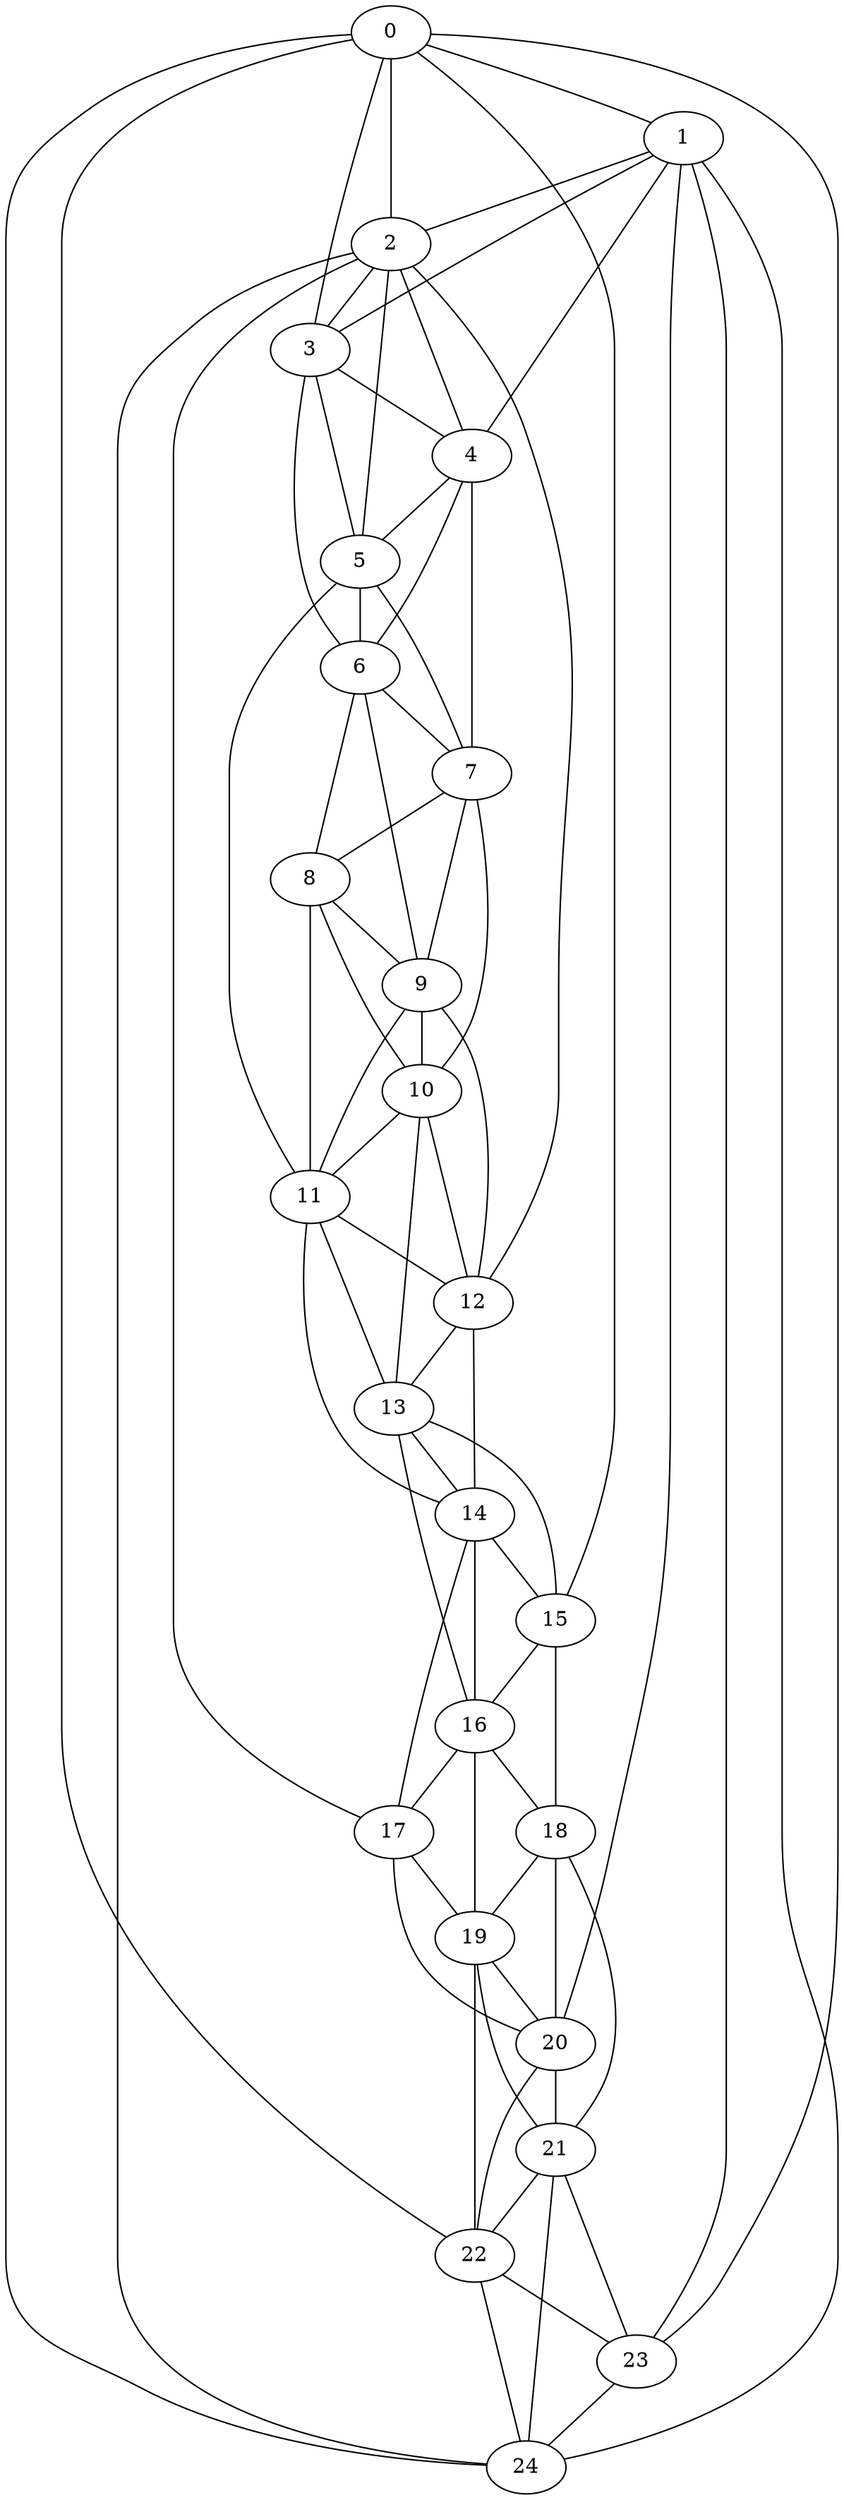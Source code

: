 strict graph "watts_strogatz_graph(25,6,0.1)" {
0;
1;
2;
3;
4;
5;
6;
7;
8;
9;
10;
11;
12;
13;
14;
15;
16;
17;
18;
19;
20;
21;
22;
23;
24;
0 -- 1  [is_available=True, prob="1.0"];
0 -- 2  [is_available=True, prob="0.393384007361"];
0 -- 3  [is_available=True, prob="0.164272070375"];
0 -- 15  [is_available=True, prob="0.289082667397"];
0 -- 22  [is_available=True, prob="0.950824166975"];
0 -- 23  [is_available=True, prob="0.370887775467"];
0 -- 24  [is_available=True, prob="0.521787971267"];
1 -- 2  [is_available=True, prob="0.105553739819"];
1 -- 3  [is_available=True, prob="0.576731754861"];
1 -- 4  [is_available=True, prob="0.340096686473"];
1 -- 20  [is_available=True, prob="0.824906532684"];
1 -- 23  [is_available=True, prob="0.987881039214"];
1 -- 24  [is_available=True, prob="1.0"];
2 -- 3  [is_available=True, prob="1.0"];
2 -- 4  [is_available=True, prob="0.730080425598"];
2 -- 5  [is_available=True, prob="0.911598070902"];
2 -- 12  [is_available=True, prob="0.00349480620091"];
2 -- 17  [is_available=True, prob="0.235115321504"];
2 -- 24  [is_available=True, prob="0.729466562258"];
3 -- 4  [is_available=True, prob="0.231826346243"];
3 -- 5  [is_available=True, prob="0.919234580297"];
3 -- 6  [is_available=True, prob="0.767385603323"];
4 -- 5  [is_available=True, prob="1.0"];
4 -- 6  [is_available=True, prob="1.0"];
4 -- 7  [is_available=True, prob="0.765735040912"];
5 -- 6  [is_available=True, prob="0.93186842392"];
5 -- 7  [is_available=True, prob="0.866781087098"];
5 -- 11  [is_available=True, prob="0.285646406656"];
6 -- 7  [is_available=True, prob="0.110020333152"];
6 -- 8  [is_available=True, prob="0.668319031643"];
6 -- 9  [is_available=True, prob="0.500044691623"];
7 -- 8  [is_available=True, prob="0.534551879033"];
7 -- 9  [is_available=True, prob="0.031230100479"];
7 -- 10  [is_available=True, prob="0.370860616919"];
8 -- 9  [is_available=True, prob="1.0"];
8 -- 10  [is_available=True, prob="0.22252808042"];
8 -- 11  [is_available=True, prob="0.58747902583"];
9 -- 10  [is_available=True, prob="0.266396734308"];
9 -- 11  [is_available=True, prob="0.073627606171"];
9 -- 12  [is_available=True, prob="0.129863191594"];
10 -- 11  [is_available=True, prob="1.0"];
10 -- 12  [is_available=True, prob="0.305310281202"];
10 -- 13  [is_available=True, prob="1.0"];
11 -- 12  [is_available=True, prob="0.346410120313"];
11 -- 13  [is_available=True, prob="0.89949459447"];
11 -- 14  [is_available=True, prob="0.749799115535"];
12 -- 13  [is_available=True, prob="1.0"];
12 -- 14  [is_available=True, prob="1.0"];
13 -- 14  [is_available=True, prob="0.0231330540369"];
13 -- 15  [is_available=True, prob="0.723126586517"];
13 -- 16  [is_available=True, prob="1.0"];
14 -- 15  [is_available=True, prob="0.485640639271"];
14 -- 16  [is_available=True, prob="0.992053356257"];
14 -- 17  [is_available=True, prob="0.127679164842"];
15 -- 16  [is_available=True, prob="1.0"];
15 -- 18  [is_available=True, prob="0.573438190185"];
16 -- 17  [is_available=True, prob="0.0261133867001"];
16 -- 18  [is_available=True, prob="1.0"];
16 -- 19  [is_available=True, prob="0.781974047728"];
17 -- 19  [is_available=True, prob="1.0"];
17 -- 20  [is_available=True, prob="0.56825761098"];
18 -- 19  [is_available=True, prob="0.816695232782"];
18 -- 20  [is_available=True, prob="1.0"];
18 -- 21  [is_available=True, prob="1.0"];
19 -- 20  [is_available=True, prob="0.219258583"];
19 -- 21  [is_available=True, prob="1.0"];
19 -- 22  [is_available=True, prob="0.595311598762"];
20 -- 21  [is_available=True, prob="0.130731132681"];
20 -- 22  [is_available=True, prob="0.244342704038"];
21 -- 22  [is_available=True, prob="0.872270134124"];
21 -- 23  [is_available=True, prob="0.0818104598267"];
21 -- 24  [is_available=True, prob="1.0"];
22 -- 23  [is_available=True, prob="0.468832810153"];
22 -- 24  [is_available=True, prob="1.0"];
23 -- 24  [is_available=True, prob="0.508996334897"];
}

